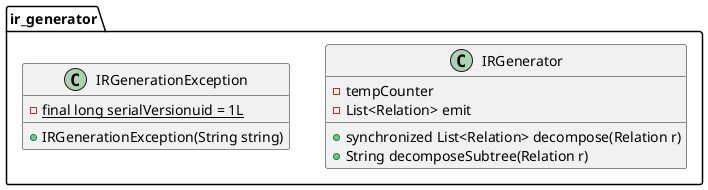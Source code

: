 @startuml
package ir_generator {
    class IRGenerator {
     -tempCounter
     -List<Relation> emit
     +synchronized List<Relation> decompose(Relation r)
     +String decomposeSubtree(Relation r)
    }
    class IRGenerationException {
     -{static} final long serialVersionuid = 1L
     +IRGenerationException(String string)
    }
}
@enduml
